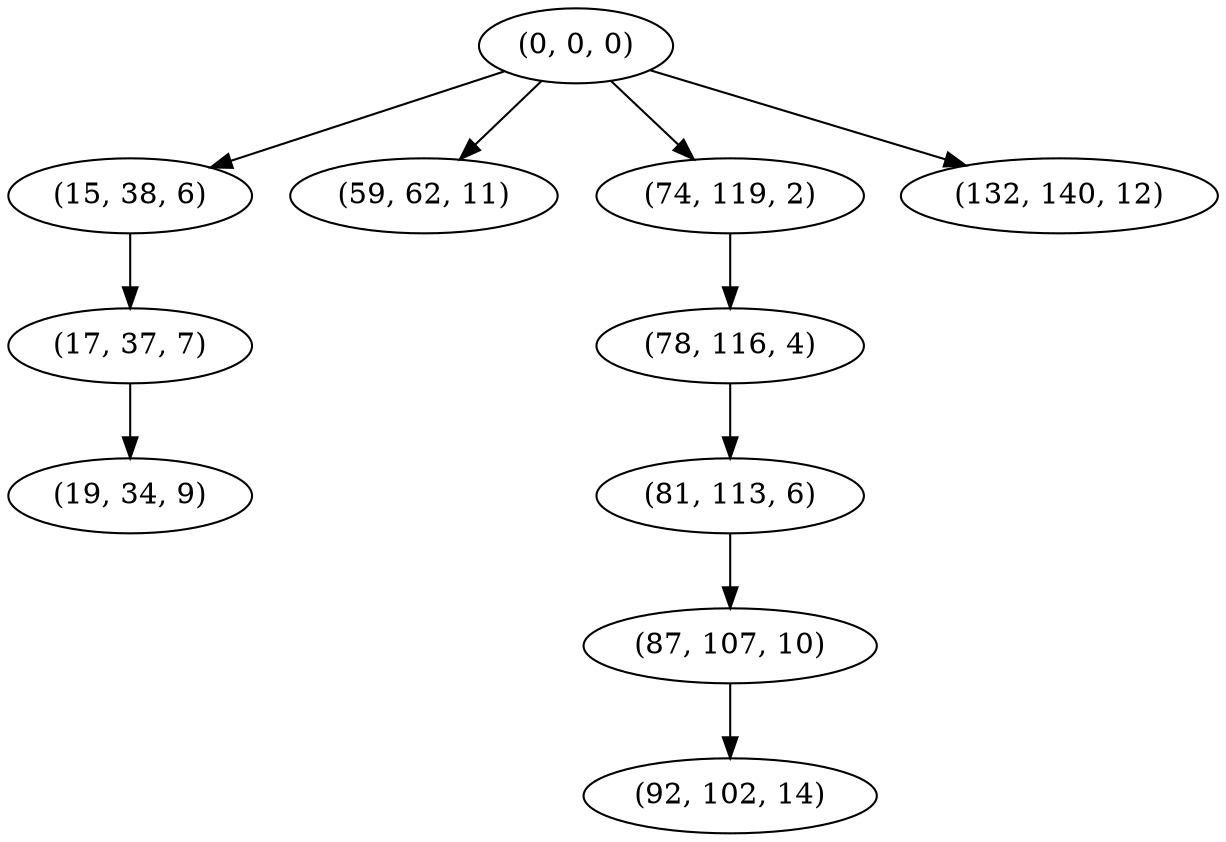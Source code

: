 digraph tree {
    "(0, 0, 0)";
    "(15, 38, 6)";
    "(17, 37, 7)";
    "(19, 34, 9)";
    "(59, 62, 11)";
    "(74, 119, 2)";
    "(78, 116, 4)";
    "(81, 113, 6)";
    "(87, 107, 10)";
    "(92, 102, 14)";
    "(132, 140, 12)";
    "(0, 0, 0)" -> "(15, 38, 6)";
    "(0, 0, 0)" -> "(59, 62, 11)";
    "(0, 0, 0)" -> "(74, 119, 2)";
    "(0, 0, 0)" -> "(132, 140, 12)";
    "(15, 38, 6)" -> "(17, 37, 7)";
    "(17, 37, 7)" -> "(19, 34, 9)";
    "(74, 119, 2)" -> "(78, 116, 4)";
    "(78, 116, 4)" -> "(81, 113, 6)";
    "(81, 113, 6)" -> "(87, 107, 10)";
    "(87, 107, 10)" -> "(92, 102, 14)";
}
